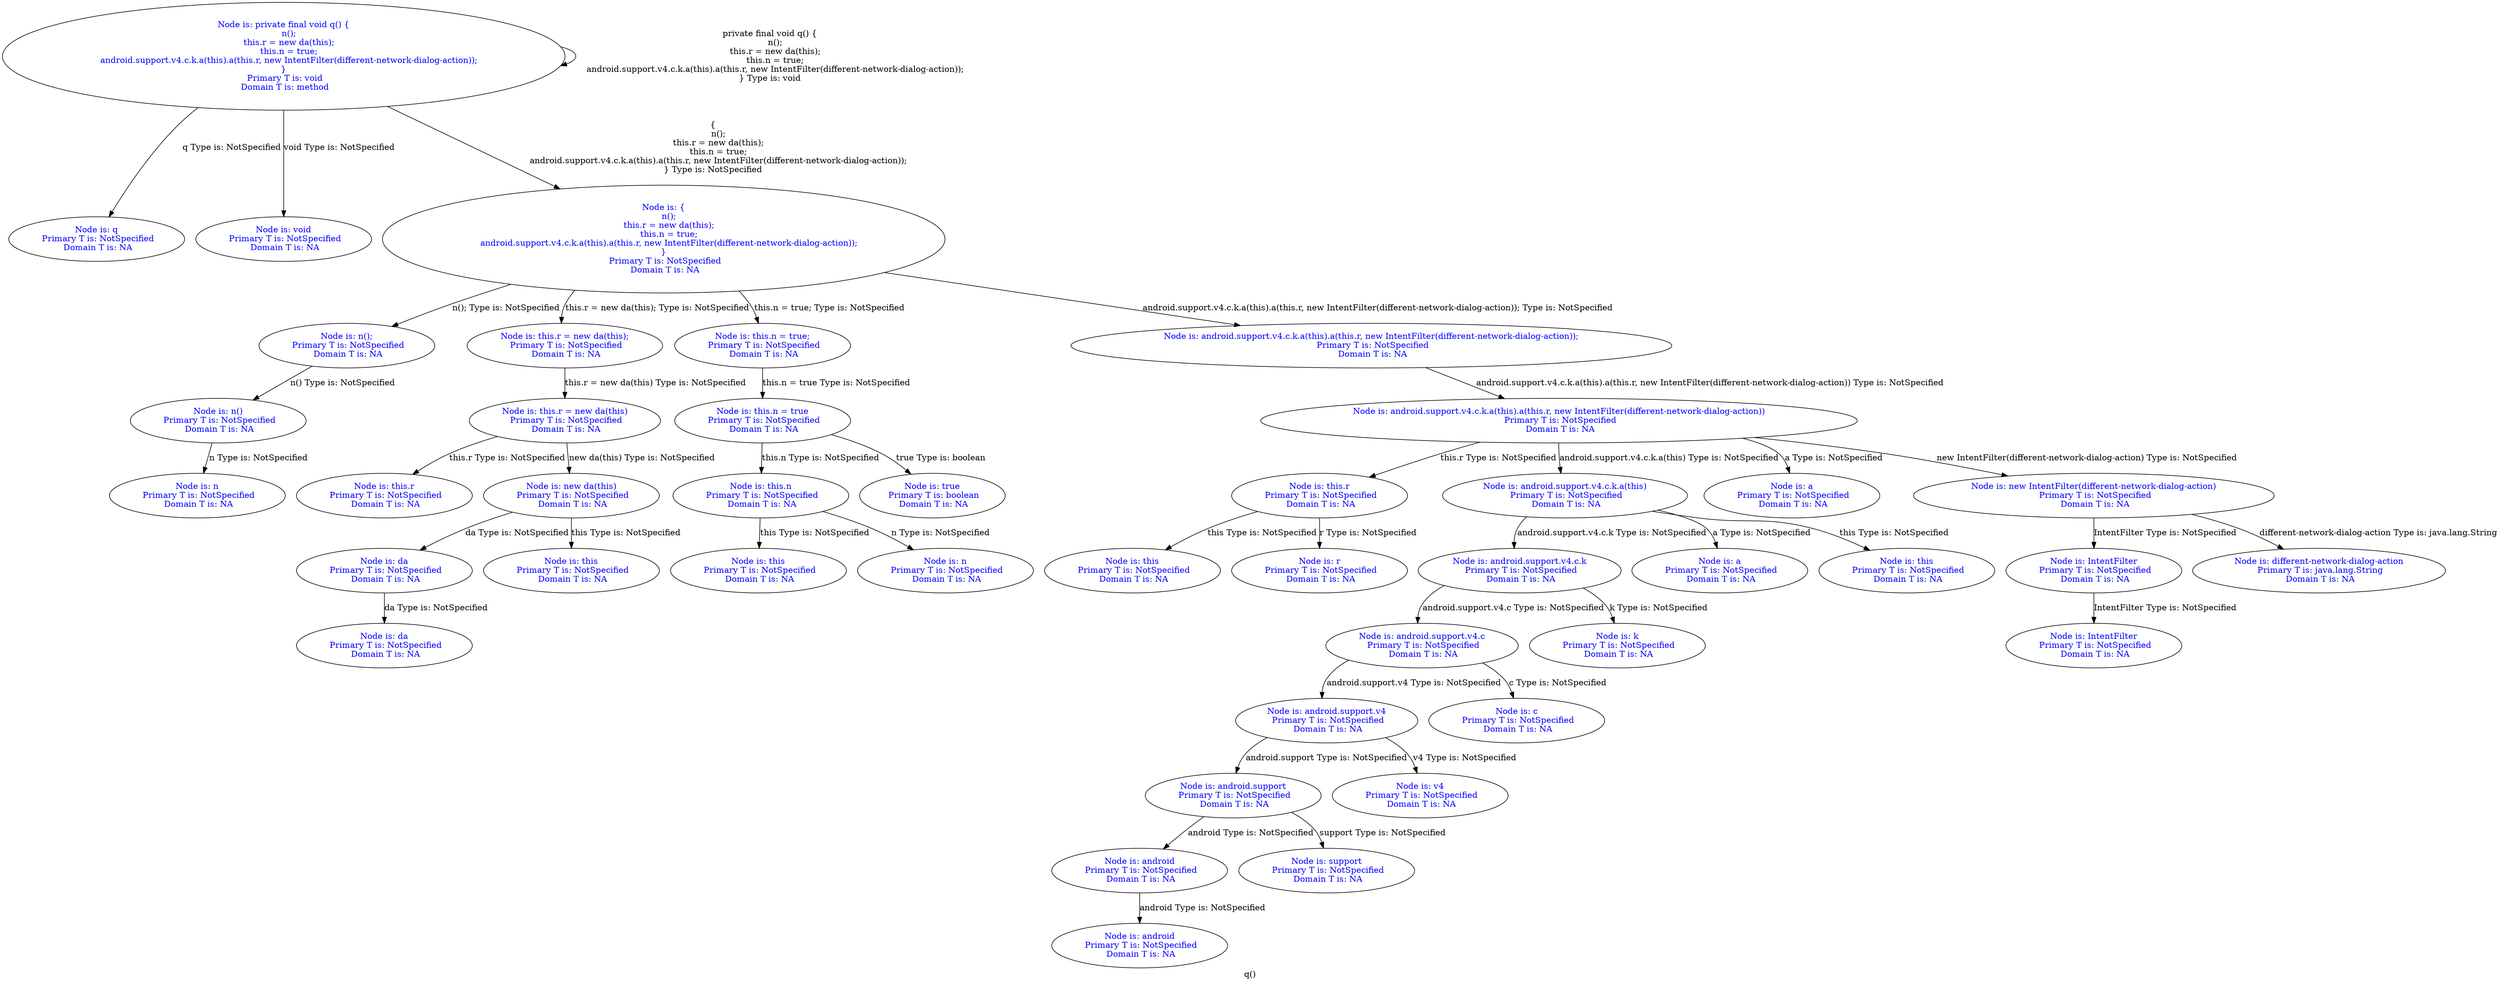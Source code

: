 digraph "q()" {
 label="q()"
{
 node [shape=box]} 
1542 -> 1542[label="private final void q() {
    n();
    this.r = new da(this);
    this.n = true;
    android.support.v4.c.k.a(this).a(this.r, new IntentFilter(different-network-dialog-action));
} Type is: void"];
1542[label="Node is: private final void q() {
    n();
    this.r = new da(this);
    this.n = true;
    android.support.v4.c.k.a(this).a(this.r, new IntentFilter(different-network-dialog-action));
}
 Primary T is: void
 Domain T is: method",fontcolor="blue"];
  1542 -> 1543[label="q Type is: NotSpecified"];
1543[label="Node is: q
 Primary T is: NotSpecified
 Domain T is: NA",fontcolor="blue"];
  1542 -> 1544[label="void Type is: NotSpecified"];
1544[label="Node is: void
 Primary T is: NotSpecified
 Domain T is: NA",fontcolor="blue"];
  1542 -> 1545[label="{
    n();
    this.r = new da(this);
    this.n = true;
    android.support.v4.c.k.a(this).a(this.r, new IntentFilter(different-network-dialog-action));
} Type is: NotSpecified"];
1545[label="Node is: {
    n();
    this.r = new da(this);
    this.n = true;
    android.support.v4.c.k.a(this).a(this.r, new IntentFilter(different-network-dialog-action));
}
 Primary T is: NotSpecified
 Domain T is: NA",fontcolor="blue"];
  1545 -> 1546[label="n(); Type is: NotSpecified"];
1546[label="Node is: n();
 Primary T is: NotSpecified
 Domain T is: NA",fontcolor="blue"];
  1546 -> 1547[label="n() Type is: NotSpecified"];
1547[label="Node is: n()
 Primary T is: NotSpecified
 Domain T is: NA",fontcolor="blue"];
  1547 -> 1548[label="n Type is: NotSpecified"];
1548[label="Node is: n
 Primary T is: NotSpecified
 Domain T is: NA",fontcolor="blue"];
  1545 -> 1549[label="this.r = new da(this); Type is: NotSpecified"];
1549[label="Node is: this.r = new da(this);
 Primary T is: NotSpecified
 Domain T is: NA",fontcolor="blue"];
  1549 -> 1550[label="this.r = new da(this) Type is: NotSpecified"];
1550[label="Node is: this.r = new da(this)
 Primary T is: NotSpecified
 Domain T is: NA",fontcolor="blue"];
  1550 -> 1551[label="this.r Type is: NotSpecified"];
1551[label="Node is: this.r
 Primary T is: NotSpecified
 Domain T is: NA",fontcolor="blue"];
  1580 -> 1581[label="this Type is: NotSpecified"];
1581[label="Node is: this
 Primary T is: NotSpecified
 Domain T is: NA",fontcolor="blue"];
  1580 -> 1582[label="r Type is: NotSpecified"];
1582[label="Node is: r
 Primary T is: NotSpecified
 Domain T is: NA",fontcolor="blue"];
  1550 -> 1554[label="new da(this) Type is: NotSpecified"];
1554[label="Node is: new da(this)
 Primary T is: NotSpecified
 Domain T is: NA",fontcolor="blue"];
  1554 -> 1555[label="da Type is: NotSpecified"];
1555[label="Node is: da
 Primary T is: NotSpecified
 Domain T is: NA",fontcolor="blue"];
  1555 -> 1556[label="da Type is: NotSpecified"];
1556[label="Node is: da
 Primary T is: NotSpecified
 Domain T is: NA",fontcolor="blue"];
  1554 -> 1557[label="this Type is: NotSpecified"];
1557[label="Node is: this
 Primary T is: NotSpecified
 Domain T is: NA",fontcolor="blue"];
  1545 -> 1558[label="this.n = true; Type is: NotSpecified"];
1558[label="Node is: this.n = true;
 Primary T is: NotSpecified
 Domain T is: NA",fontcolor="blue"];
  1558 -> 1559[label="this.n = true Type is: NotSpecified"];
1559[label="Node is: this.n = true
 Primary T is: NotSpecified
 Domain T is: NA",fontcolor="blue"];
  1559 -> 1560[label="this.n Type is: NotSpecified"];
1560[label="Node is: this.n
 Primary T is: NotSpecified
 Domain T is: NA",fontcolor="blue"];
  1560 -> 1561[label="this Type is: NotSpecified"];
1561[label="Node is: this
 Primary T is: NotSpecified
 Domain T is: NA",fontcolor="blue"];
  1560 -> 1562[label="n Type is: NotSpecified"];
1562[label="Node is: n
 Primary T is: NotSpecified
 Domain T is: NA",fontcolor="blue"];
  1559 -> 1563[label="true Type is: boolean"];
1563[label="Node is: true
 Primary T is: boolean
 Domain T is: NA",fontcolor="blue"];
  1545 -> 1564[label="android.support.v4.c.k.a(this).a(this.r, new IntentFilter(different-network-dialog-action)); Type is: NotSpecified"];
1564[label="Node is: android.support.v4.c.k.a(this).a(this.r, new IntentFilter(different-network-dialog-action));
 Primary T is: NotSpecified
 Domain T is: NA",fontcolor="blue"];
  1564 -> 1565[label="android.support.v4.c.k.a(this).a(this.r, new IntentFilter(different-network-dialog-action)) Type is: NotSpecified"];
1565[label="Node is: android.support.v4.c.k.a(this).a(this.r, new IntentFilter(different-network-dialog-action))
 Primary T is: NotSpecified
 Domain T is: NA",fontcolor="blue"];
  1565 -> 1566[label="android.support.v4.c.k.a(this) Type is: NotSpecified"];
1566[label="Node is: android.support.v4.c.k.a(this)
 Primary T is: NotSpecified
 Domain T is: NA",fontcolor="blue"];
  1566 -> 1567[label="android.support.v4.c.k Type is: NotSpecified"];
1567[label="Node is: android.support.v4.c.k
 Primary T is: NotSpecified
 Domain T is: NA",fontcolor="blue"];
  1567 -> 1568[label="android.support.v4.c Type is: NotSpecified"];
1568[label="Node is: android.support.v4.c
 Primary T is: NotSpecified
 Domain T is: NA",fontcolor="blue"];
  1568 -> 1569[label="android.support.v4 Type is: NotSpecified"];
1569[label="Node is: android.support.v4
 Primary T is: NotSpecified
 Domain T is: NA",fontcolor="blue"];
  1569 -> 1570[label="android.support Type is: NotSpecified"];
1570[label="Node is: android.support
 Primary T is: NotSpecified
 Domain T is: NA",fontcolor="blue"];
  1570 -> 1571[label="android Type is: NotSpecified"];
1571[label="Node is: android
 Primary T is: NotSpecified
 Domain T is: NA",fontcolor="blue"];
  1571 -> 1572[label="android Type is: NotSpecified"];
1572[label="Node is: android
 Primary T is: NotSpecified
 Domain T is: NA",fontcolor="blue"];
  1570 -> 1573[label="support Type is: NotSpecified"];
1573[label="Node is: support
 Primary T is: NotSpecified
 Domain T is: NA",fontcolor="blue"];
  1569 -> 1574[label="v4 Type is: NotSpecified"];
1574[label="Node is: v4
 Primary T is: NotSpecified
 Domain T is: NA",fontcolor="blue"];
  1568 -> 1575[label="c Type is: NotSpecified"];
1575[label="Node is: c
 Primary T is: NotSpecified
 Domain T is: NA",fontcolor="blue"];
  1567 -> 1576[label="k Type is: NotSpecified"];
1576[label="Node is: k
 Primary T is: NotSpecified
 Domain T is: NA",fontcolor="blue"];
  1566 -> 1577[label="a Type is: NotSpecified"];
1577[label="Node is: a
 Primary T is: NotSpecified
 Domain T is: NA",fontcolor="blue"];
  1566 -> 1578[label="this Type is: NotSpecified"];
1578[label="Node is: this
 Primary T is: NotSpecified
 Domain T is: NA",fontcolor="blue"];
  1565 -> 1579[label="a Type is: NotSpecified"];
1579[label="Node is: a
 Primary T is: NotSpecified
 Domain T is: NA",fontcolor="blue"];
  1565 -> 1580[label="this.r Type is: NotSpecified"];
1580[label="Node is: this.r
 Primary T is: NotSpecified
 Domain T is: NA",fontcolor="blue"];
  1565 -> 1583[label="new IntentFilter(different-network-dialog-action) Type is: NotSpecified"];
1583[label="Node is: new IntentFilter(different-network-dialog-action)
 Primary T is: NotSpecified
 Domain T is: NA",fontcolor="blue"];
  1583 -> 1584[label="IntentFilter Type is: NotSpecified"];
1584[label="Node is: IntentFilter
 Primary T is: NotSpecified
 Domain T is: NA",fontcolor="blue"];
  1584 -> 1585[label="IntentFilter Type is: NotSpecified"];
1585[label="Node is: IntentFilter
 Primary T is: NotSpecified
 Domain T is: NA",fontcolor="blue"];
  1583 -> 1586[label="different-network-dialog-action Type is: java.lang.String"];
1586[label="Node is: different-network-dialog-action
 Primary T is: java.lang.String
 Domain T is: NA",fontcolor="blue"];
  }
